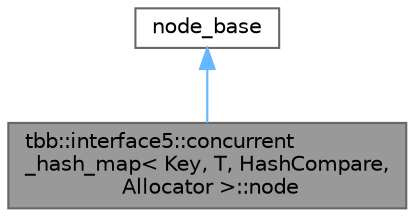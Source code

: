 digraph "tbb::interface5::concurrent_hash_map&lt; Key, T, HashCompare, Allocator &gt;::node"
{
 // LATEX_PDF_SIZE
  bgcolor="transparent";
  edge [fontname=Helvetica,fontsize=10,labelfontname=Helvetica,labelfontsize=10];
  node [fontname=Helvetica,fontsize=10,shape=box,height=0.2,width=0.4];
  Node1 [id="Node000001",label="tbb::interface5::concurrent\l_hash_map\< Key, T, HashCompare,\l Allocator \>::node",height=0.2,width=0.4,color="gray40", fillcolor="grey60", style="filled", fontcolor="black",tooltip=" "];
  Node2 -> Node1 [id="edge1_Node000001_Node000002",dir="back",color="steelblue1",style="solid",tooltip=" "];
  Node2 [id="Node000002",label="node_base",height=0.2,width=0.4,color="gray40", fillcolor="white", style="filled",tooltip=" "];
}
